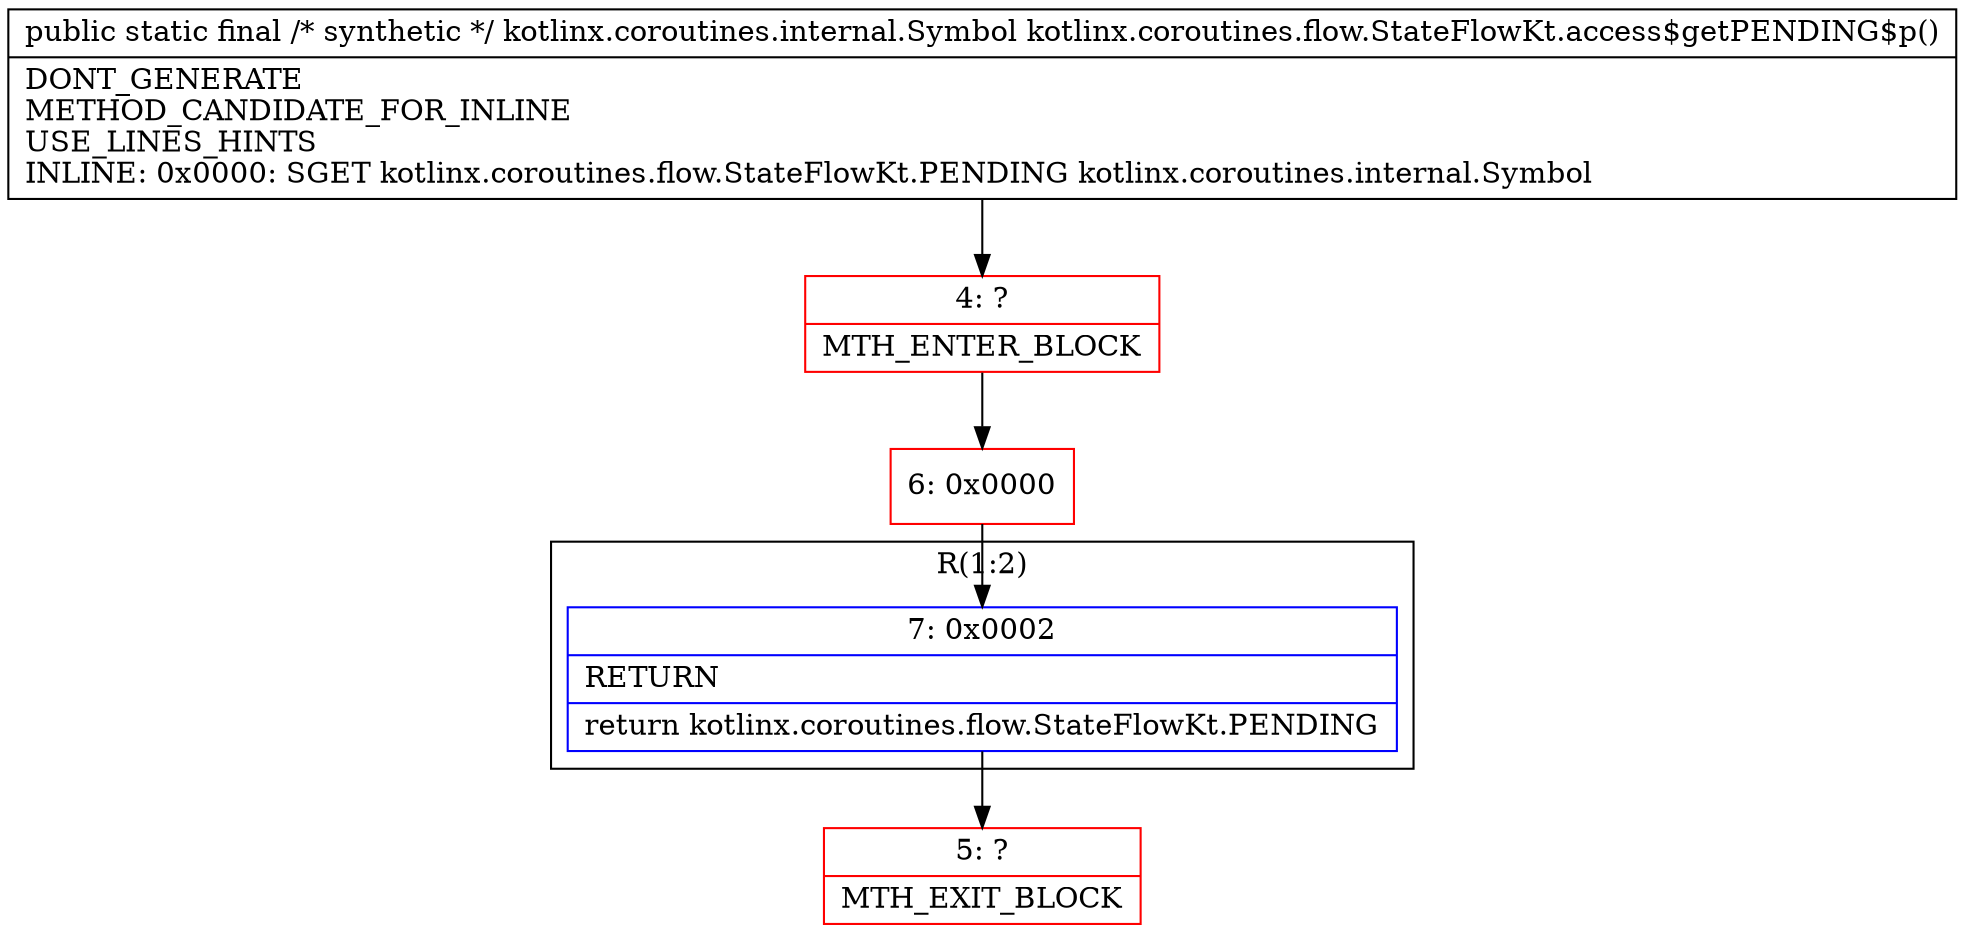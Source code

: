 digraph "CFG forkotlinx.coroutines.flow.StateFlowKt.access$getPENDING$p()Lkotlinx\/coroutines\/internal\/Symbol;" {
subgraph cluster_Region_183012358 {
label = "R(1:2)";
node [shape=record,color=blue];
Node_7 [shape=record,label="{7\:\ 0x0002|RETURN\l|return kotlinx.coroutines.flow.StateFlowKt.PENDING\l}"];
}
Node_4 [shape=record,color=red,label="{4\:\ ?|MTH_ENTER_BLOCK\l}"];
Node_6 [shape=record,color=red,label="{6\:\ 0x0000}"];
Node_5 [shape=record,color=red,label="{5\:\ ?|MTH_EXIT_BLOCK\l}"];
MethodNode[shape=record,label="{public static final \/* synthetic *\/ kotlinx.coroutines.internal.Symbol kotlinx.coroutines.flow.StateFlowKt.access$getPENDING$p()  | DONT_GENERATE\lMETHOD_CANDIDATE_FOR_INLINE\lUSE_LINES_HINTS\lINLINE: 0x0000: SGET   kotlinx.coroutines.flow.StateFlowKt.PENDING kotlinx.coroutines.internal.Symbol\l}"];
MethodNode -> Node_4;Node_7 -> Node_5;
Node_4 -> Node_6;
Node_6 -> Node_7;
}

